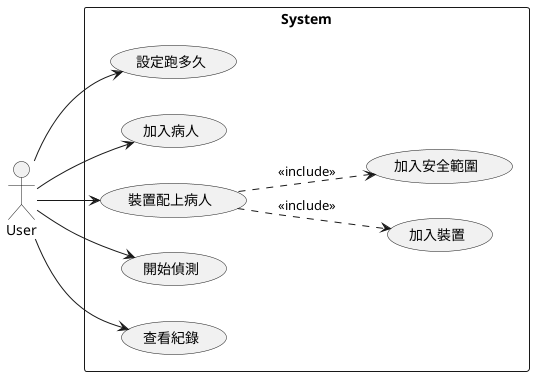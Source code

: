 @startuml temp
left to right direction
actor User

rectangle System{
    (設定跑多久) as (UC0)
    (加入病人) as (UC1)
    (加入裝置) as (UC2)
    (加入安全範圍) as (UC3)
    (裝置配上病人) as (UC4)
    (開始偵測) as (UC5)
    (查看紀錄) as (UC6)
}

User --> UC0
User --> UC1
User --> UC4
User --> UC5
User --> UC6
UC4 ..> UC3 : <<include>>
UC4 ..> UC2 : <<include>>
@enduml